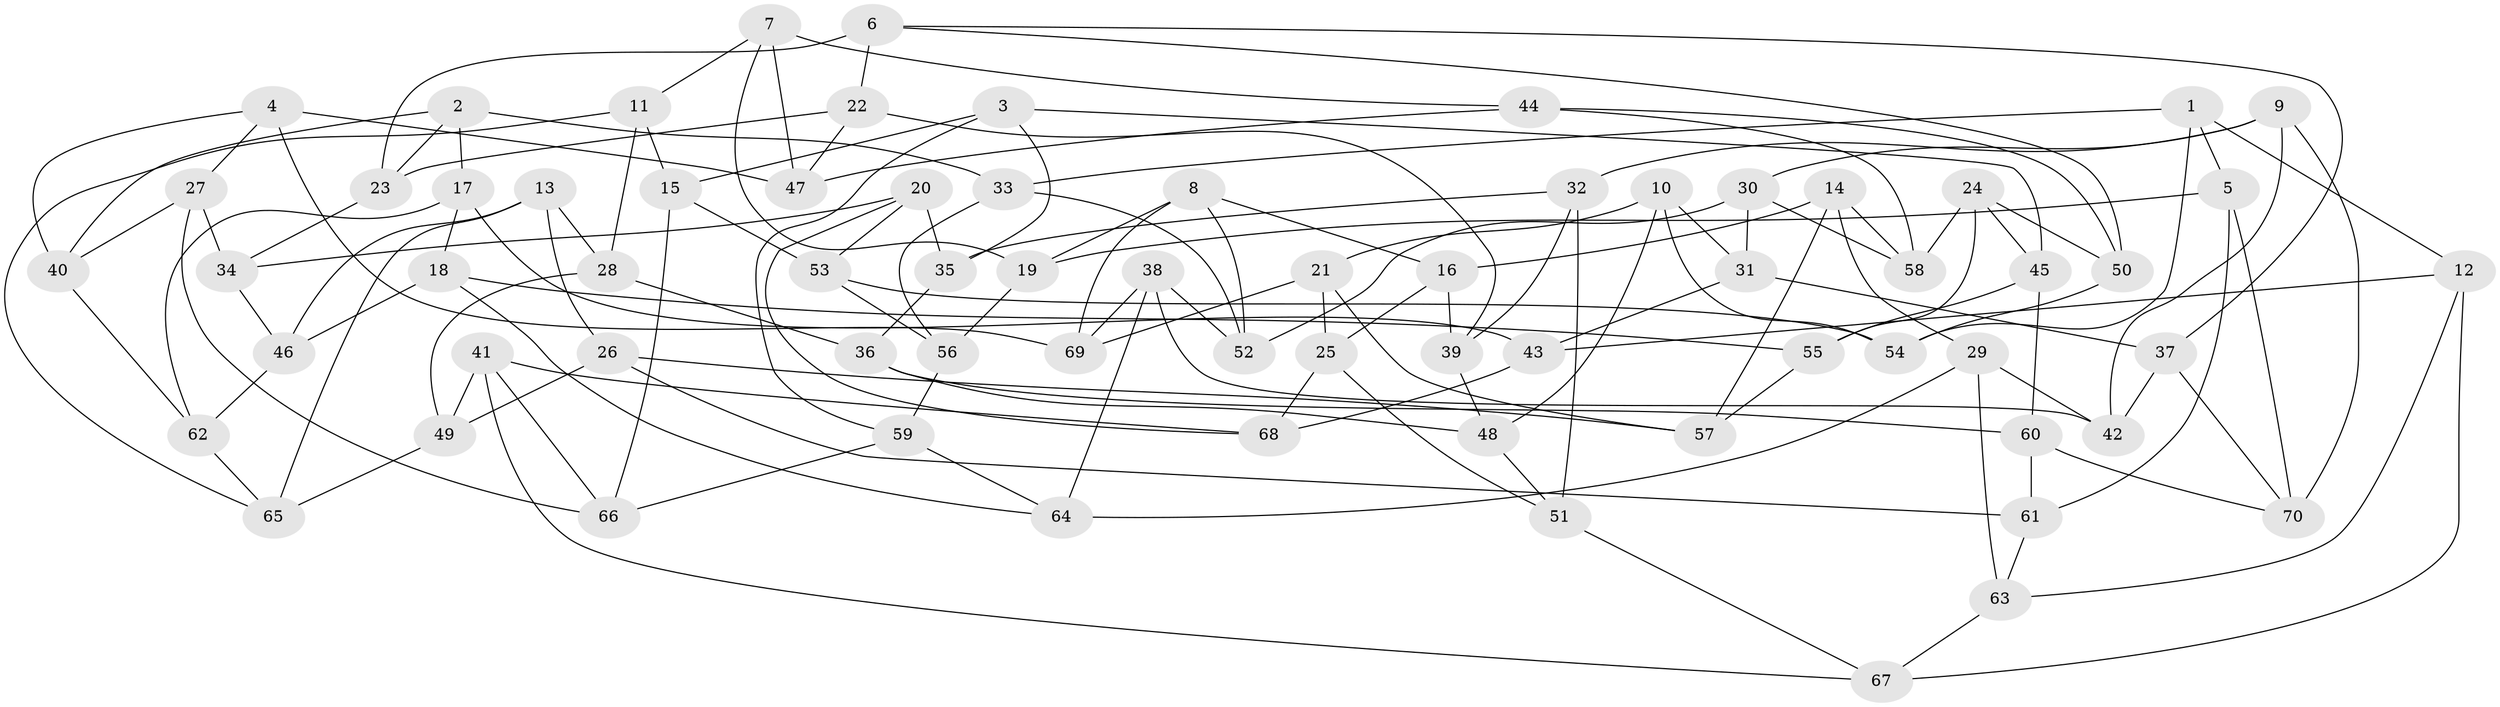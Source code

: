 // coarse degree distribution, {7: 0.22727272727272727, 8: 0.13636363636363635, 4: 0.3181818181818182, 10: 0.09090909090909091, 5: 0.045454545454545456, 11: 0.045454545454545456, 9: 0.045454545454545456, 3: 0.09090909090909091}
// Generated by graph-tools (version 1.1) at 2025/53/03/04/25 22:53:41]
// undirected, 70 vertices, 140 edges
graph export_dot {
  node [color=gray90,style=filled];
  1;
  2;
  3;
  4;
  5;
  6;
  7;
  8;
  9;
  10;
  11;
  12;
  13;
  14;
  15;
  16;
  17;
  18;
  19;
  20;
  21;
  22;
  23;
  24;
  25;
  26;
  27;
  28;
  29;
  30;
  31;
  32;
  33;
  34;
  35;
  36;
  37;
  38;
  39;
  40;
  41;
  42;
  43;
  44;
  45;
  46;
  47;
  48;
  49;
  50;
  51;
  52;
  53;
  54;
  55;
  56;
  57;
  58;
  59;
  60;
  61;
  62;
  63;
  64;
  65;
  66;
  67;
  68;
  69;
  70;
  1 -- 12;
  1 -- 54;
  1 -- 5;
  1 -- 33;
  2 -- 17;
  2 -- 23;
  2 -- 40;
  2 -- 33;
  3 -- 15;
  3 -- 45;
  3 -- 35;
  3 -- 59;
  4 -- 47;
  4 -- 27;
  4 -- 40;
  4 -- 69;
  5 -- 70;
  5 -- 61;
  5 -- 19;
  6 -- 50;
  6 -- 22;
  6 -- 37;
  6 -- 23;
  7 -- 11;
  7 -- 19;
  7 -- 47;
  7 -- 44;
  8 -- 16;
  8 -- 52;
  8 -- 69;
  8 -- 19;
  9 -- 70;
  9 -- 30;
  9 -- 32;
  9 -- 42;
  10 -- 54;
  10 -- 31;
  10 -- 48;
  10 -- 21;
  11 -- 65;
  11 -- 15;
  11 -- 28;
  12 -- 67;
  12 -- 43;
  12 -- 63;
  13 -- 65;
  13 -- 26;
  13 -- 46;
  13 -- 28;
  14 -- 29;
  14 -- 57;
  14 -- 58;
  14 -- 16;
  15 -- 53;
  15 -- 66;
  16 -- 25;
  16 -- 39;
  17 -- 62;
  17 -- 43;
  17 -- 18;
  18 -- 46;
  18 -- 64;
  18 -- 55;
  19 -- 56;
  20 -- 35;
  20 -- 53;
  20 -- 68;
  20 -- 34;
  21 -- 57;
  21 -- 25;
  21 -- 69;
  22 -- 23;
  22 -- 39;
  22 -- 47;
  23 -- 34;
  24 -- 50;
  24 -- 55;
  24 -- 45;
  24 -- 58;
  25 -- 51;
  25 -- 68;
  26 -- 57;
  26 -- 61;
  26 -- 49;
  27 -- 66;
  27 -- 34;
  27 -- 40;
  28 -- 49;
  28 -- 36;
  29 -- 63;
  29 -- 64;
  29 -- 42;
  30 -- 31;
  30 -- 58;
  30 -- 52;
  31 -- 43;
  31 -- 37;
  32 -- 35;
  32 -- 39;
  32 -- 51;
  33 -- 56;
  33 -- 52;
  34 -- 46;
  35 -- 36;
  36 -- 60;
  36 -- 48;
  37 -- 70;
  37 -- 42;
  38 -- 42;
  38 -- 69;
  38 -- 52;
  38 -- 64;
  39 -- 48;
  40 -- 62;
  41 -- 67;
  41 -- 68;
  41 -- 66;
  41 -- 49;
  43 -- 68;
  44 -- 50;
  44 -- 58;
  44 -- 47;
  45 -- 60;
  45 -- 55;
  46 -- 62;
  48 -- 51;
  49 -- 65;
  50 -- 54;
  51 -- 67;
  53 -- 54;
  53 -- 56;
  55 -- 57;
  56 -- 59;
  59 -- 64;
  59 -- 66;
  60 -- 70;
  60 -- 61;
  61 -- 63;
  62 -- 65;
  63 -- 67;
}
